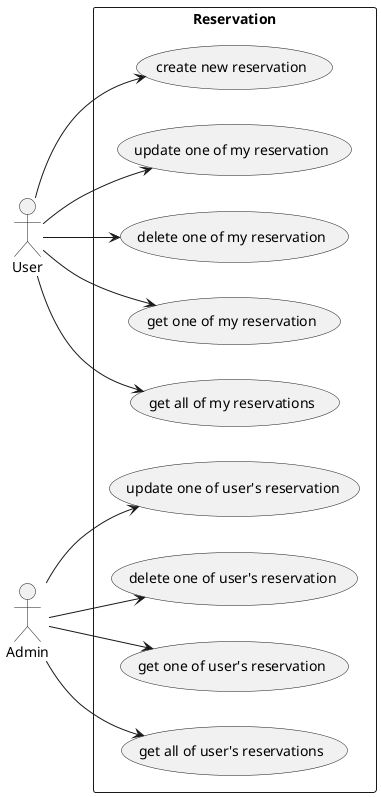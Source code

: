 @startuml reservation
left to right direction

actor User
actor Admin

rectangle "Reservation" {
    usecase "create new reservation" as ReserveUC1
    usecase "update one of my reservation" as ReserveUC2
    usecase "delete one of my reservation" as ReserveUC3
    usecase "get one of my reservation" as ReserveUC4
    usecase "get all of my reservations" as ReserveUC5

    usecase "update one of user's reservation" as ReserveUC6
    usecase "delete one of user's reservation" as ReserveUC7
    usecase "get one of user's reservation" as ReserveUC8
    usecase "get all of user's reservations" as ReserveUC9
}

User --> ReserveUC1
User --> ReserveUC2
User --> ReserveUC3
User --> ReserveUC4
User --> ReserveUC5

Admin --> ReserveUC6
Admin --> ReserveUC7
Admin --> ReserveUC8
Admin --> ReserveUC9

@enduml